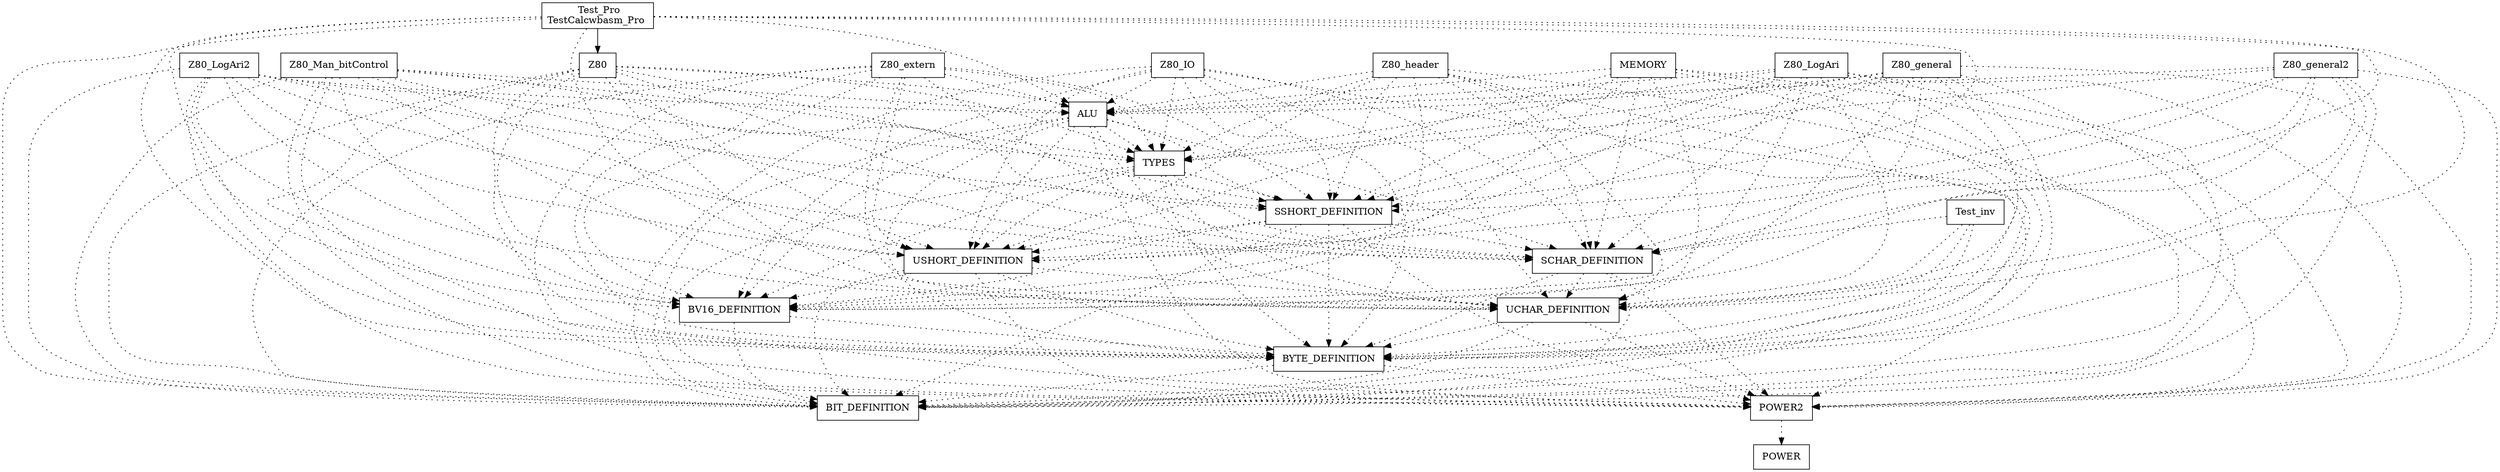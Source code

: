 digraph {
ALU [ label=" ALU " shape= box ]
BIT_DEFINITION [ label=" BIT_DEFINITION " shape= box ]
BV16_DEFINITION [ label=" BV16_DEFINITION " shape= box ]
BYTE_DEFINITION [ label=" BYTE_DEFINITION " shape= box ]
MEMORY [ label=" MEMORY " shape= box ]
POWER [ label=" POWER " shape= box ]
POWER2 [ label=" POWER2 " shape= box ]
SCHAR_DEFINITION [ label=" SCHAR_DEFINITION " shape= box ]
SSHORT_DEFINITION [ label=" SSHORT_DEFINITION " shape= box ]
TYPES [ label=" TYPES " shape= box ]
TestCalcwbasm_Pro [ label=" Test_Pro\nTestCalcwbasm_Pro " shape= box ]
Test_inv [ label=" Test_inv " shape= box ]
UCHAR_DEFINITION [ label=" UCHAR_DEFINITION " shape= box ]
USHORT_DEFINITION [ label=" USHORT_DEFINITION " shape= box ]
Z80 [ label=" Z80 " shape= box ]
Z80_IO [ label=" Z80_IO " shape= box ]
Z80_LogAri [ label=" Z80_LogAri " shape= box ]
Z80_LogAri2 [ label=" Z80_LogAri2 " shape= box ]
Z80_Man_bitControl [ label=" Z80_Man_bitControl " shape= box ]
Z80_extern [ label=" Z80_extern " shape= box ]
Z80_general [ label=" Z80_general " shape= box ]
Z80_general2 [ label=" Z80_general2 " shape= box ]
Z80_header [ label=" Z80_header " shape= box ]

"ALU" -> "TYPES" [style= dotted ]
"ALU" -> "BIT_DEFINITION" [style= dotted ]
"ALU" -> "BYTE_DEFINITION" [style= dotted ]
"ALU" -> "BV16_DEFINITION" [style= dotted ]
"ALU" -> "UCHAR_DEFINITION" [style= dotted ]
"ALU" -> "SCHAR_DEFINITION" [style= dotted ]
"ALU" -> "SSHORT_DEFINITION" [style= dotted ]
"ALU" -> "USHORT_DEFINITION" [style= dotted ]
"ALU" -> "POWER2" [style= dotted ]
"BV16_DEFINITION" -> "BIT_DEFINITION" [style= dotted ]
"BV16_DEFINITION" -> "BYTE_DEFINITION" [style= dotted ]
"BYTE_DEFINITION" -> "BIT_DEFINITION" [style= dotted ]
"BYTE_DEFINITION" -> "POWER2" [style= dotted ]
"MEMORY" -> "ALU" [style= dotted ]
"MEMORY" -> "BIT_DEFINITION" [style= dotted ]
"MEMORY" -> "BYTE_DEFINITION" [style= dotted ]
"MEMORY" -> "BV16_DEFINITION" [style= dotted ]
"MEMORY" -> "UCHAR_DEFINITION" [style= dotted ]
"MEMORY" -> "SCHAR_DEFINITION" [style= dotted ]
"MEMORY" -> "SSHORT_DEFINITION" [style= dotted ]
"MEMORY" -> "USHORT_DEFINITION" [style= dotted ]
"MEMORY" -> "POWER2" [style= dotted ]
"POWER2" -> "POWER" [style= dotted ]
"SCHAR_DEFINITION" -> "BIT_DEFINITION" [style= dotted ]
"SCHAR_DEFINITION" -> "BYTE_DEFINITION" [style= dotted ]
"SCHAR_DEFINITION" -> "UCHAR_DEFINITION" [style= dotted ]
"SCHAR_DEFINITION" -> "POWER2" [style= dotted ]
"SSHORT_DEFINITION" -> "BIT_DEFINITION" [style= dotted ]
"SSHORT_DEFINITION" -> "BYTE_DEFINITION" [style= dotted ]
"SSHORT_DEFINITION" -> "BV16_DEFINITION" [style= dotted ]
"SSHORT_DEFINITION" -> "SCHAR_DEFINITION" [style= dotted ]
"SSHORT_DEFINITION" -> "USHORT_DEFINITION" [style= dotted ]
"SSHORT_DEFINITION" -> "POWER2" [style= dotted ]
"TYPES" -> "UCHAR_DEFINITION" [style= dotted ]
"TYPES" -> "SCHAR_DEFINITION" [style= dotted ]
"TYPES" -> "USHORT_DEFINITION" [style= dotted ]
"TYPES" -> "SSHORT_DEFINITION" [style= dotted ]
"TYPES" -> "BYTE_DEFINITION" [style= dotted ]
"TYPES" -> "BV16_DEFINITION" [style= dotted ]
"TYPES" -> "BIT_DEFINITION" [style= dotted ]
"TestCalcwbasm_Pro" -> "ALU" [style= dotted ]
"TestCalcwbasm_Pro" -> "BIT_DEFINITION" [style= dotted ]
"TestCalcwbasm_Pro" -> "BYTE_DEFINITION" [style= dotted ]
"TestCalcwbasm_Pro" -> "BV16_DEFINITION" [style= dotted ]
"TestCalcwbasm_Pro" -> "SSHORT_DEFINITION" [style= dotted ]
"TestCalcwbasm_Pro" -> "USHORT_DEFINITION" [style= dotted ]
"TestCalcwbasm_Pro" -> "Z80" []
"TestCalcwbasm_Pro" -> "SCHAR_DEFINITION" [style= dotted ]
"TestCalcwbasm_Pro" -> "UCHAR_DEFINITION" [style= dotted ]
"Test_inv" -> "BIT_DEFINITION" [style= dotted ]
"Test_inv" -> "BYTE_DEFINITION" [style= dotted ]
"Test_inv" -> "UCHAR_DEFINITION" [style= dotted ]
"Test_inv" -> "SCHAR_DEFINITION" [style= dotted ]
"UCHAR_DEFINITION" -> "BIT_DEFINITION" [style= dotted ]
"UCHAR_DEFINITION" -> "BYTE_DEFINITION" [style= dotted ]
"UCHAR_DEFINITION" -> "POWER2" [style= dotted ]
"USHORT_DEFINITION" -> "BIT_DEFINITION" [style= dotted ]
"USHORT_DEFINITION" -> "BYTE_DEFINITION" [style= dotted ]
"USHORT_DEFINITION" -> "BV16_DEFINITION" [style= dotted ]
"USHORT_DEFINITION" -> "UCHAR_DEFINITION" [style= dotted ]
"USHORT_DEFINITION" -> "POWER2" [style= dotted ]
"Z80" -> "ALU" [style= dotted ]
"Z80" -> "TYPES" [style= dotted ]
"Z80" -> "BIT_DEFINITION" [style= dotted ]
"Z80" -> "BYTE_DEFINITION" [style= dotted ]
"Z80" -> "BV16_DEFINITION" [style= dotted ]
"Z80" -> "UCHAR_DEFINITION" [style= dotted ]
"Z80" -> "SCHAR_DEFINITION" [style= dotted ]
"Z80" -> "SSHORT_DEFINITION" [style= dotted ]
"Z80" -> "USHORT_DEFINITION" [style= dotted ]
"Z80" -> "POWER2" [style= dotted ]
"Z80_IO" -> "ALU" [style= dotted ]
"Z80_IO" -> "TYPES" [style= dotted ]
"Z80_IO" -> "BIT_DEFINITION" [style= dotted ]
"Z80_IO" -> "BYTE_DEFINITION" [style= dotted ]
"Z80_IO" -> "BV16_DEFINITION" [style= dotted ]
"Z80_IO" -> "UCHAR_DEFINITION" [style= dotted ]
"Z80_IO" -> "SCHAR_DEFINITION" [style= dotted ]
"Z80_IO" -> "SSHORT_DEFINITION" [style= dotted ]
"Z80_IO" -> "USHORT_DEFINITION" [style= dotted ]
"Z80_IO" -> "POWER2" [style= dotted ]
"Z80_LogAri" -> "ALU" [style= dotted ]
"Z80_LogAri" -> "TYPES" [style= dotted ]
"Z80_LogAri" -> "BIT_DEFINITION" [style= dotted ]
"Z80_LogAri" -> "BYTE_DEFINITION" [style= dotted ]
"Z80_LogAri" -> "BV16_DEFINITION" [style= dotted ]
"Z80_LogAri" -> "UCHAR_DEFINITION" [style= dotted ]
"Z80_LogAri" -> "SCHAR_DEFINITION" [style= dotted ]
"Z80_LogAri" -> "SSHORT_DEFINITION" [style= dotted ]
"Z80_LogAri" -> "USHORT_DEFINITION" [style= dotted ]
"Z80_LogAri" -> "POWER2" [style= dotted ]
"Z80_LogAri2" -> "ALU" [style= dotted ]
"Z80_LogAri2" -> "TYPES" [style= dotted ]
"Z80_LogAri2" -> "BIT_DEFINITION" [style= dotted ]
"Z80_LogAri2" -> "BYTE_DEFINITION" [style= dotted ]
"Z80_LogAri2" -> "BV16_DEFINITION" [style= dotted ]
"Z80_LogAri2" -> "UCHAR_DEFINITION" [style= dotted ]
"Z80_LogAri2" -> "SCHAR_DEFINITION" [style= dotted ]
"Z80_LogAri2" -> "SSHORT_DEFINITION" [style= dotted ]
"Z80_LogAri2" -> "USHORT_DEFINITION" [style= dotted ]
"Z80_LogAri2" -> "POWER2" [style= dotted ]
"Z80_Man_bitControl" -> "ALU" [style= dotted ]
"Z80_Man_bitControl" -> "TYPES" [style= dotted ]
"Z80_Man_bitControl" -> "BIT_DEFINITION" [style= dotted ]
"Z80_Man_bitControl" -> "BYTE_DEFINITION" [style= dotted ]
"Z80_Man_bitControl" -> "BV16_DEFINITION" [style= dotted ]
"Z80_Man_bitControl" -> "UCHAR_DEFINITION" [style= dotted ]
"Z80_Man_bitControl" -> "SCHAR_DEFINITION" [style= dotted ]
"Z80_Man_bitControl" -> "SSHORT_DEFINITION" [style= dotted ]
"Z80_Man_bitControl" -> "USHORT_DEFINITION" [style= dotted ]
"Z80_Man_bitControl" -> "POWER2" [style= dotted ]
"Z80_extern" -> "ALU" [style= dotted ]
"Z80_extern" -> "TYPES" [style= dotted ]
"Z80_extern" -> "BIT_DEFINITION" [style= dotted ]
"Z80_extern" -> "BYTE_DEFINITION" [style= dotted ]
"Z80_extern" -> "BV16_DEFINITION" [style= dotted ]
"Z80_extern" -> "UCHAR_DEFINITION" [style= dotted ]
"Z80_extern" -> "SCHAR_DEFINITION" [style= dotted ]
"Z80_extern" -> "SSHORT_DEFINITION" [style= dotted ]
"Z80_extern" -> "USHORT_DEFINITION" [style= dotted ]
"Z80_extern" -> "POWER2" [style= dotted ]
"Z80_general" -> "ALU" [style= dotted ]
"Z80_general" -> "TYPES" [style= dotted ]
"Z80_general" -> "BIT_DEFINITION" [style= dotted ]
"Z80_general" -> "BYTE_DEFINITION" [style= dotted ]
"Z80_general" -> "BV16_DEFINITION" [style= dotted ]
"Z80_general" -> "UCHAR_DEFINITION" [style= dotted ]
"Z80_general" -> "SCHAR_DEFINITION" [style= dotted ]
"Z80_general" -> "SSHORT_DEFINITION" [style= dotted ]
"Z80_general" -> "USHORT_DEFINITION" [style= dotted ]
"Z80_general" -> "POWER2" [style= dotted ]
"Z80_general2" -> "ALU" [style= dotted ]
"Z80_general2" -> "TYPES" [style= dotted ]
"Z80_general2" -> "BIT_DEFINITION" [style= dotted ]
"Z80_general2" -> "BYTE_DEFINITION" [style= dotted ]
"Z80_general2" -> "BV16_DEFINITION" [style= dotted ]
"Z80_general2" -> "UCHAR_DEFINITION" [style= dotted ]
"Z80_general2" -> "SCHAR_DEFINITION" [style= dotted ]
"Z80_general2" -> "SSHORT_DEFINITION" [style= dotted ]
"Z80_general2" -> "USHORT_DEFINITION" [style= dotted ]
"Z80_general2" -> "POWER2" [style= dotted ]
"Z80_header" -> "ALU" [style= dotted ]
"Z80_header" -> "TYPES" [style= dotted ]
"Z80_header" -> "BIT_DEFINITION" [style= dotted ]
"Z80_header" -> "BYTE_DEFINITION" [style= dotted ]
"Z80_header" -> "BV16_DEFINITION" [style= dotted ]
"Z80_header" -> "UCHAR_DEFINITION" [style= dotted ]
"Z80_header" -> "SCHAR_DEFINITION" [style= dotted ]
"Z80_header" -> "SSHORT_DEFINITION" [style= dotted ]
"Z80_header" -> "USHORT_DEFINITION" [style= dotted ]
"Z80_header" -> "POWER2" [style= dotted ]
}
